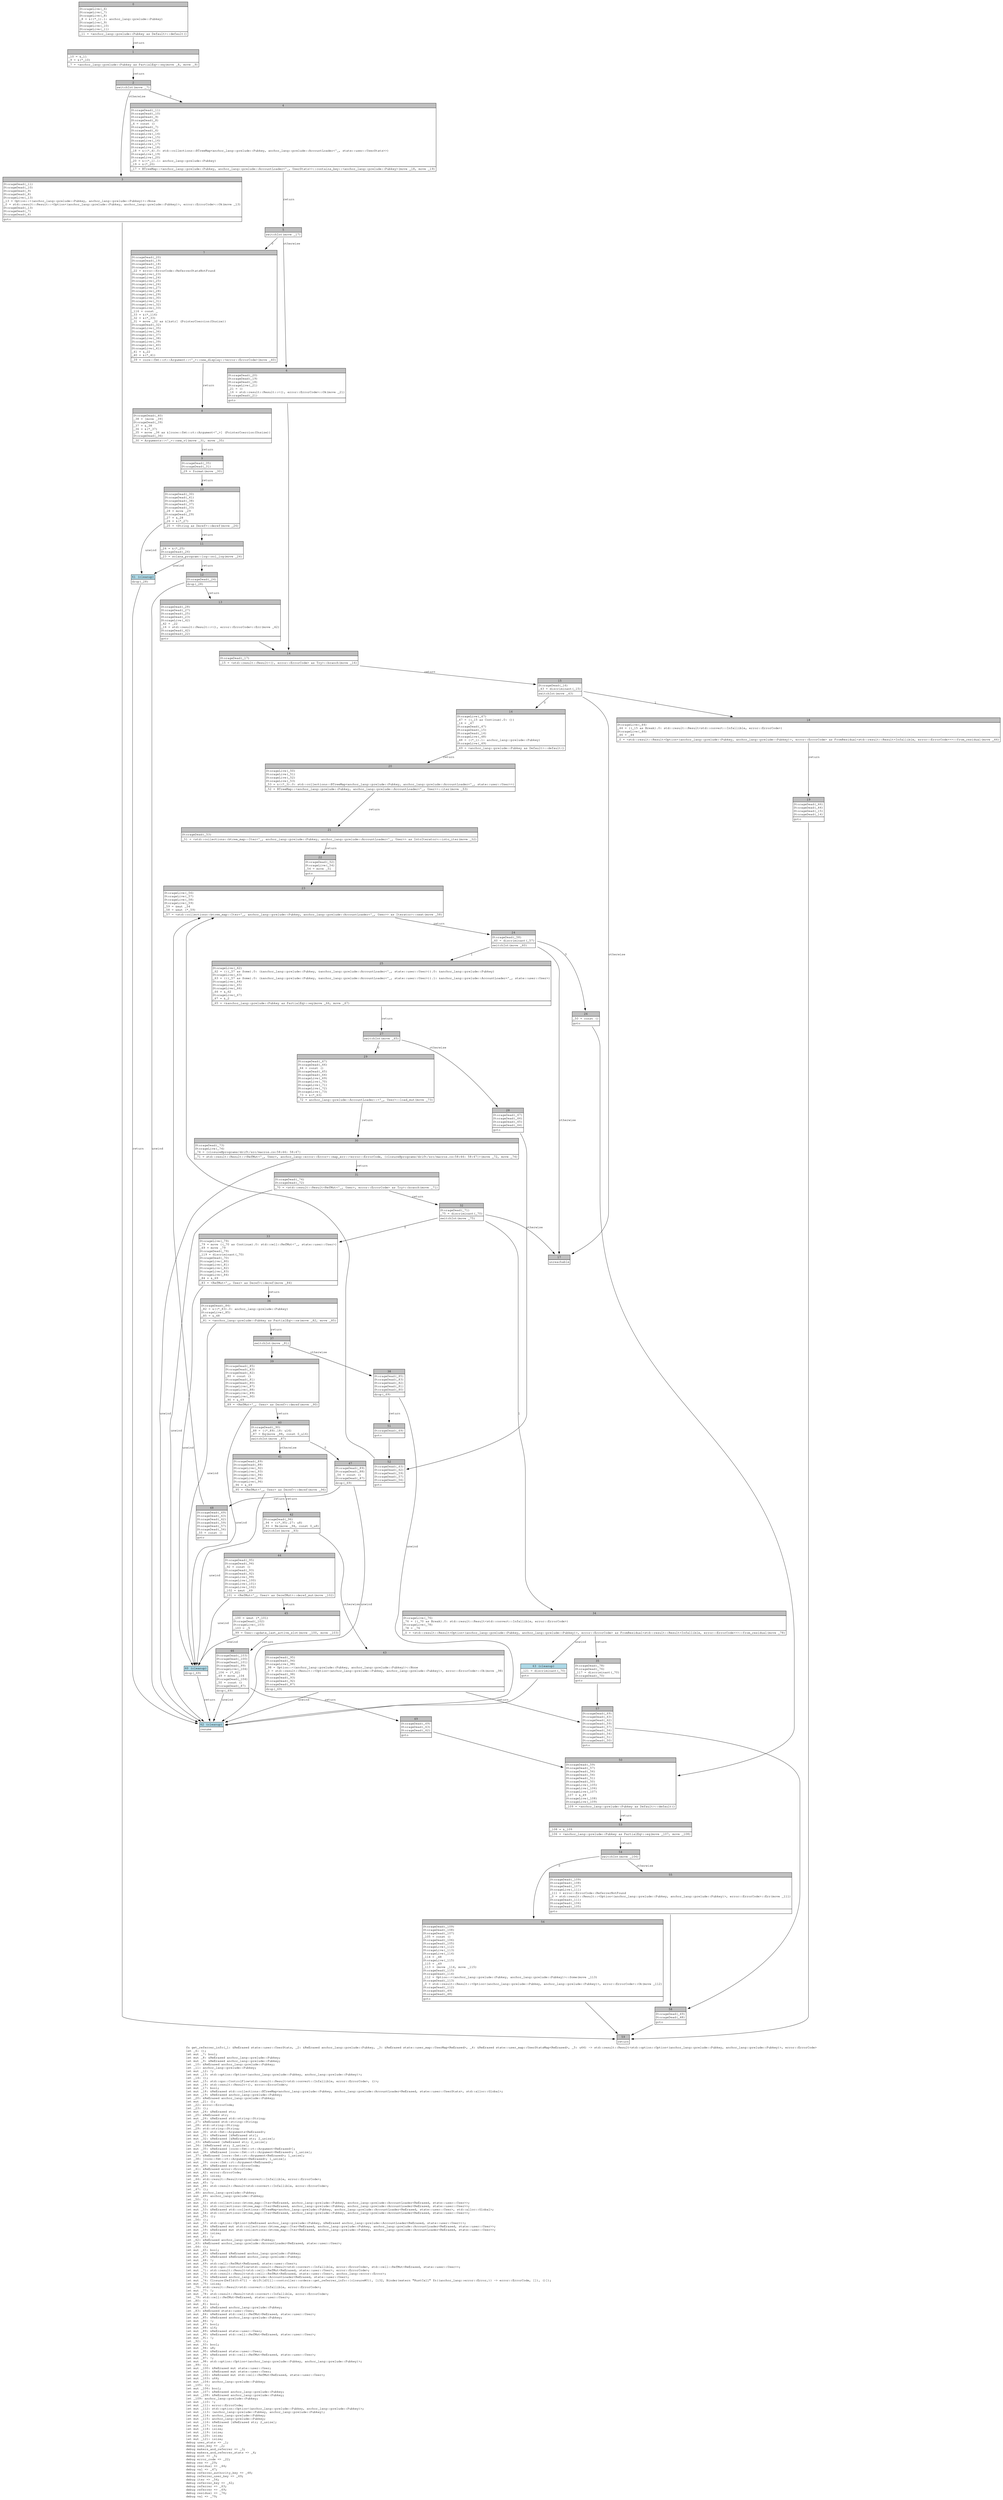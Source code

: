 digraph Mir_0_530 {
    graph [fontname="Courier, monospace"];
    node [fontname="Courier, monospace"];
    edge [fontname="Courier, monospace"];
    label=<fn get_referrer_info(_1: &amp;ReErased state::user::UserStats, _2: &amp;ReErased anchor_lang::prelude::Pubkey, _3: &amp;ReErased state::user_map::UserMap&lt;ReErased&gt;, _4: &amp;ReErased state::user_map::UserStatsMap&lt;ReErased&gt;, _5: u64) -&gt; std::result::Result&lt;std::option::Option&lt;(anchor_lang::prelude::Pubkey, anchor_lang::prelude::Pubkey)&gt;, error::ErrorCode&gt;<br align="left"/>let _6: ();<br align="left"/>let mut _7: bool;<br align="left"/>let mut _8: &amp;ReErased anchor_lang::prelude::Pubkey;<br align="left"/>let mut _9: &amp;ReErased anchor_lang::prelude::Pubkey;<br align="left"/>let _10: &amp;ReErased anchor_lang::prelude::Pubkey;<br align="left"/>let _11: anchor_lang::prelude::Pubkey;<br align="left"/>let mut _12: !;<br align="left"/>let mut _13: std::option::Option&lt;(anchor_lang::prelude::Pubkey, anchor_lang::prelude::Pubkey)&gt;;<br align="left"/>let _14: ();<br align="left"/>let mut _15: std::ops::ControlFlow&lt;std::result::Result&lt;std::convert::Infallible, error::ErrorCode&gt;, ()&gt;;<br align="left"/>let mut _16: std::result::Result&lt;(), error::ErrorCode&gt;;<br align="left"/>let mut _17: bool;<br align="left"/>let mut _18: &amp;ReErased std::collections::BTreeMap&lt;anchor_lang::prelude::Pubkey, anchor_lang::prelude::AccountLoader&lt;ReErased, state::user::UserStats&gt;, std::alloc::Global&gt;;<br align="left"/>let mut _19: &amp;ReErased anchor_lang::prelude::Pubkey;<br align="left"/>let _20: &amp;ReErased anchor_lang::prelude::Pubkey;<br align="left"/>let mut _21: ();<br align="left"/>let _22: error::ErrorCode;<br align="left"/>let _23: ();<br align="left"/>let mut _24: &amp;ReErased str;<br align="left"/>let _25: &amp;ReErased str;<br align="left"/>let mut _26: &amp;ReErased std::string::String;<br align="left"/>let _27: &amp;ReErased std::string::String;<br align="left"/>let _28: std::string::String;<br align="left"/>let _29: std::string::String;<br align="left"/>let mut _30: std::fmt::Arguments&lt;ReErased&gt;;<br align="left"/>let mut _31: &amp;ReErased [&amp;ReErased str];<br align="left"/>let mut _32: &amp;ReErased [&amp;ReErased str; 2_usize];<br align="left"/>let _33: &amp;ReErased [&amp;ReErased str; 2_usize];<br align="left"/>let _34: [&amp;ReErased str; 2_usize];<br align="left"/>let mut _35: &amp;ReErased [core::fmt::rt::Argument&lt;ReErased&gt;];<br align="left"/>let mut _36: &amp;ReErased [core::fmt::rt::Argument&lt;ReErased&gt;; 1_usize];<br align="left"/>let _37: &amp;ReErased [core::fmt::rt::Argument&lt;ReErased&gt;; 1_usize];<br align="left"/>let _38: [core::fmt::rt::Argument&lt;ReErased&gt;; 1_usize];<br align="left"/>let mut _39: core::fmt::rt::Argument&lt;ReErased&gt;;<br align="left"/>let mut _40: &amp;ReErased error::ErrorCode;<br align="left"/>let _41: &amp;ReErased error::ErrorCode;<br align="left"/>let mut _42: error::ErrorCode;<br align="left"/>let mut _43: isize;<br align="left"/>let _44: std::result::Result&lt;std::convert::Infallible, error::ErrorCode&gt;;<br align="left"/>let mut _45: !;<br align="left"/>let mut _46: std::result::Result&lt;std::convert::Infallible, error::ErrorCode&gt;;<br align="left"/>let _47: ();<br align="left"/>let _48: anchor_lang::prelude::Pubkey;<br align="left"/>let mut _49: anchor_lang::prelude::Pubkey;<br align="left"/>let _50: ();<br align="left"/>let mut _51: std::collections::btree_map::Iter&lt;ReErased, anchor_lang::prelude::Pubkey, anchor_lang::prelude::AccountLoader&lt;ReErased, state::user::User&gt;&gt;;<br align="left"/>let mut _52: std::collections::btree_map::Iter&lt;ReErased, anchor_lang::prelude::Pubkey, anchor_lang::prelude::AccountLoader&lt;ReErased, state::user::User&gt;&gt;;<br align="left"/>let mut _53: &amp;ReErased std::collections::BTreeMap&lt;anchor_lang::prelude::Pubkey, anchor_lang::prelude::AccountLoader&lt;ReErased, state::user::User&gt;, std::alloc::Global&gt;;<br align="left"/>let mut _54: std::collections::btree_map::Iter&lt;ReErased, anchor_lang::prelude::Pubkey, anchor_lang::prelude::AccountLoader&lt;ReErased, state::user::User&gt;&gt;;<br align="left"/>let mut _55: ();<br align="left"/>let _56: ();<br align="left"/>let mut _57: std::option::Option&lt;(&amp;ReErased anchor_lang::prelude::Pubkey, &amp;ReErased anchor_lang::prelude::AccountLoader&lt;ReErased, state::user::User&gt;)&gt;;<br align="left"/>let mut _58: &amp;ReErased mut std::collections::btree_map::Iter&lt;ReErased, anchor_lang::prelude::Pubkey, anchor_lang::prelude::AccountLoader&lt;ReErased, state::user::User&gt;&gt;;<br align="left"/>let mut _59: &amp;ReErased mut std::collections::btree_map::Iter&lt;ReErased, anchor_lang::prelude::Pubkey, anchor_lang::prelude::AccountLoader&lt;ReErased, state::user::User&gt;&gt;;<br align="left"/>let mut _60: isize;<br align="left"/>let mut _61: !;<br align="left"/>let _62: &amp;ReErased anchor_lang::prelude::Pubkey;<br align="left"/>let _63: &amp;ReErased anchor_lang::prelude::AccountLoader&lt;ReErased, state::user::User&gt;;<br align="left"/>let _64: ();<br align="left"/>let mut _65: bool;<br align="left"/>let mut _66: &amp;ReErased &amp;ReErased anchor_lang::prelude::Pubkey;<br align="left"/>let mut _67: &amp;ReErased &amp;ReErased anchor_lang::prelude::Pubkey;<br align="left"/>let mut _68: !;<br align="left"/>let mut _69: std::cell::RefMut&lt;ReErased, state::user::User&gt;;<br align="left"/>let mut _70: std::ops::ControlFlow&lt;std::result::Result&lt;std::convert::Infallible, error::ErrorCode&gt;, std::cell::RefMut&lt;ReErased, state::user::User&gt;&gt;;<br align="left"/>let mut _71: std::result::Result&lt;std::cell::RefMut&lt;ReErased, state::user::User&gt;, error::ErrorCode&gt;;<br align="left"/>let mut _72: std::result::Result&lt;std::cell::RefMut&lt;ReErased, state::user::User&gt;, anchor_lang::error::Error&gt;;<br align="left"/>let mut _73: &amp;ReErased anchor_lang::prelude::AccountLoader&lt;ReErased, state::user::User&gt;;<br align="left"/>let mut _74: Closure(DefId(0:4711 ~ drift[d311]::controller::orders::get_referrer_info::{closure#0}), [i32, Binder(extern &quot;RustCall&quot; fn((anchor_lang::error::Error,)) -&gt; error::ErrorCode, []), ()]);<br align="left"/>let mut _75: isize;<br align="left"/>let _76: std::result::Result&lt;std::convert::Infallible, error::ErrorCode&gt;;<br align="left"/>let mut _77: !;<br align="left"/>let mut _78: std::result::Result&lt;std::convert::Infallible, error::ErrorCode&gt;;<br align="left"/>let _79: std::cell::RefMut&lt;ReErased, state::user::User&gt;;<br align="left"/>let _80: ();<br align="left"/>let mut _81: bool;<br align="left"/>let mut _82: &amp;ReErased anchor_lang::prelude::Pubkey;<br align="left"/>let _83: &amp;ReErased state::user::User;<br align="left"/>let mut _84: &amp;ReErased std::cell::RefMut&lt;ReErased, state::user::User&gt;;<br align="left"/>let mut _85: &amp;ReErased anchor_lang::prelude::Pubkey;<br align="left"/>let mut _86: !;<br align="left"/>let mut _87: bool;<br align="left"/>let mut _88: u16;<br align="left"/>let mut _89: &amp;ReErased state::user::User;<br align="left"/>let mut _90: &amp;ReErased std::cell::RefMut&lt;ReErased, state::user::User&gt;;<br align="left"/>let mut _91: !;<br align="left"/>let _92: ();<br align="left"/>let mut _93: bool;<br align="left"/>let mut _94: u8;<br align="left"/>let mut _95: &amp;ReErased state::user::User;<br align="left"/>let mut _96: &amp;ReErased std::cell::RefMut&lt;ReErased, state::user::User&gt;;<br align="left"/>let mut _97: !;<br align="left"/>let mut _98: std::option::Option&lt;(anchor_lang::prelude::Pubkey, anchor_lang::prelude::Pubkey)&gt;;<br align="left"/>let _99: ();<br align="left"/>let mut _100: &amp;ReErased mut state::user::User;<br align="left"/>let mut _101: &amp;ReErased mut state::user::User;<br align="left"/>let mut _102: &amp;ReErased mut std::cell::RefMut&lt;ReErased, state::user::User&gt;;<br align="left"/>let mut _103: u64;<br align="left"/>let mut _104: anchor_lang::prelude::Pubkey;<br align="left"/>let _105: ();<br align="left"/>let mut _106: bool;<br align="left"/>let mut _107: &amp;ReErased anchor_lang::prelude::Pubkey;<br align="left"/>let mut _108: &amp;ReErased anchor_lang::prelude::Pubkey;<br align="left"/>let _109: anchor_lang::prelude::Pubkey;<br align="left"/>let mut _110: !;<br align="left"/>let mut _111: error::ErrorCode;<br align="left"/>let mut _112: std::option::Option&lt;(anchor_lang::prelude::Pubkey, anchor_lang::prelude::Pubkey)&gt;;<br align="left"/>let mut _113: (anchor_lang::prelude::Pubkey, anchor_lang::prelude::Pubkey);<br align="left"/>let mut _114: anchor_lang::prelude::Pubkey;<br align="left"/>let mut _115: anchor_lang::prelude::Pubkey;<br align="left"/>let mut _116: &amp;ReErased [&amp;ReErased str; 2_usize];<br align="left"/>let mut _117: isize;<br align="left"/>let mut _118: isize;<br align="left"/>let mut _119: isize;<br align="left"/>let mut _120: isize;<br align="left"/>let mut _121: isize;<br align="left"/>debug user_stats =&gt; _1;<br align="left"/>debug user_key =&gt; _2;<br align="left"/>debug makers_and_referrer =&gt; _3;<br align="left"/>debug makers_and_referrer_stats =&gt; _4;<br align="left"/>debug slot =&gt; _5;<br align="left"/>debug error_code =&gt; _22;<br align="left"/>debug res =&gt; _29;<br align="left"/>debug residual =&gt; _44;<br align="left"/>debug val =&gt; _47;<br align="left"/>debug referrer_authority_key =&gt; _48;<br align="left"/>debug referrer_user_key =&gt; _49;<br align="left"/>debug iter =&gt; _54;<br align="left"/>debug referrer_key =&gt; _62;<br align="left"/>debug referrer =&gt; _63;<br align="left"/>debug referrer =&gt; _69;<br align="left"/>debug residual =&gt; _76;<br align="left"/>debug val =&gt; _79;<br align="left"/>>;
    bb0__0_530 [shape="none", label=<<table border="0" cellborder="1" cellspacing="0"><tr><td bgcolor="gray" align="center" colspan="1">0</td></tr><tr><td align="left" balign="left">StorageLive(_6)<br/>StorageLive(_7)<br/>StorageLive(_8)<br/>_8 = &amp;((*_1).1: anchor_lang::prelude::Pubkey)<br/>StorageLive(_9)<br/>StorageLive(_10)<br/>StorageLive(_11)<br/></td></tr><tr><td align="left">_11 = &lt;anchor_lang::prelude::Pubkey as Default&gt;::default()</td></tr></table>>];
    bb1__0_530 [shape="none", label=<<table border="0" cellborder="1" cellspacing="0"><tr><td bgcolor="gray" align="center" colspan="1">1</td></tr><tr><td align="left" balign="left">_10 = &amp;_11<br/>_9 = &amp;(*_10)<br/></td></tr><tr><td align="left">_7 = &lt;anchor_lang::prelude::Pubkey as PartialEq&gt;::eq(move _8, move _9)</td></tr></table>>];
    bb2__0_530 [shape="none", label=<<table border="0" cellborder="1" cellspacing="0"><tr><td bgcolor="gray" align="center" colspan="1">2</td></tr><tr><td align="left">switchInt(move _7)</td></tr></table>>];
    bb3__0_530 [shape="none", label=<<table border="0" cellborder="1" cellspacing="0"><tr><td bgcolor="gray" align="center" colspan="1">3</td></tr><tr><td align="left" balign="left">StorageDead(_11)<br/>StorageDead(_10)<br/>StorageDead(_9)<br/>StorageDead(_8)<br/>StorageLive(_13)<br/>_13 = Option::&lt;(anchor_lang::prelude::Pubkey, anchor_lang::prelude::Pubkey)&gt;::None<br/>_0 = std::result::Result::&lt;Option&lt;(anchor_lang::prelude::Pubkey, anchor_lang::prelude::Pubkey)&gt;, error::ErrorCode&gt;::Ok(move _13)<br/>StorageDead(_13)<br/>StorageDead(_7)<br/>StorageDead(_6)<br/></td></tr><tr><td align="left">goto</td></tr></table>>];
    bb4__0_530 [shape="none", label=<<table border="0" cellborder="1" cellspacing="0"><tr><td bgcolor="gray" align="center" colspan="1">4</td></tr><tr><td align="left" balign="left">StorageDead(_11)<br/>StorageDead(_10)<br/>StorageDead(_9)<br/>StorageDead(_8)<br/>_6 = const ()<br/>StorageDead(_7)<br/>StorageDead(_6)<br/>StorageLive(_14)<br/>StorageLive(_15)<br/>StorageLive(_16)<br/>StorageLive(_17)<br/>StorageLive(_18)<br/>_18 = &amp;((*_4).0: std::collections::BTreeMap&lt;anchor_lang::prelude::Pubkey, anchor_lang::prelude::AccountLoader&lt;'_, state::user::UserStats&gt;&gt;)<br/>StorageLive(_19)<br/>StorageLive(_20)<br/>_20 = &amp;((*_1).1: anchor_lang::prelude::Pubkey)<br/>_19 = &amp;(*_20)<br/></td></tr><tr><td align="left">_17 = BTreeMap::&lt;anchor_lang::prelude::Pubkey, anchor_lang::prelude::AccountLoader&lt;'_, UserStats&gt;&gt;::contains_key::&lt;anchor_lang::prelude::Pubkey&gt;(move _18, move _19)</td></tr></table>>];
    bb5__0_530 [shape="none", label=<<table border="0" cellborder="1" cellspacing="0"><tr><td bgcolor="gray" align="center" colspan="1">5</td></tr><tr><td align="left">switchInt(move _17)</td></tr></table>>];
    bb6__0_530 [shape="none", label=<<table border="0" cellborder="1" cellspacing="0"><tr><td bgcolor="gray" align="center" colspan="1">6</td></tr><tr><td align="left" balign="left">StorageDead(_20)<br/>StorageDead(_19)<br/>StorageDead(_18)<br/>StorageLive(_21)<br/>_21 = ()<br/>_16 = std::result::Result::&lt;(), error::ErrorCode&gt;::Ok(move _21)<br/>StorageDead(_21)<br/></td></tr><tr><td align="left">goto</td></tr></table>>];
    bb7__0_530 [shape="none", label=<<table border="0" cellborder="1" cellspacing="0"><tr><td bgcolor="gray" align="center" colspan="1">7</td></tr><tr><td align="left" balign="left">StorageDead(_20)<br/>StorageDead(_19)<br/>StorageDead(_18)<br/>StorageLive(_22)<br/>_22 = error::ErrorCode::ReferrerStatsNotFound<br/>StorageLive(_23)<br/>StorageLive(_24)<br/>StorageLive(_25)<br/>StorageLive(_26)<br/>StorageLive(_27)<br/>StorageLive(_28)<br/>StorageLive(_29)<br/>StorageLive(_30)<br/>StorageLive(_31)<br/>StorageLive(_32)<br/>StorageLive(_33)<br/>_116 = const _<br/>_33 = &amp;(*_116)<br/>_32 = &amp;(*_33)<br/>_31 = move _32 as &amp;[&amp;str] (PointerCoercion(Unsize))<br/>StorageDead(_32)<br/>StorageLive(_35)<br/>StorageLive(_36)<br/>StorageLive(_37)<br/>StorageLive(_38)<br/>StorageLive(_39)<br/>StorageLive(_40)<br/>StorageLive(_41)<br/>_41 = &amp;_22<br/>_40 = &amp;(*_41)<br/></td></tr><tr><td align="left">_39 = core::fmt::rt::Argument::&lt;'_&gt;::new_display::&lt;error::ErrorCode&gt;(move _40)</td></tr></table>>];
    bb8__0_530 [shape="none", label=<<table border="0" cellborder="1" cellspacing="0"><tr><td bgcolor="gray" align="center" colspan="1">8</td></tr><tr><td align="left" balign="left">StorageDead(_40)<br/>_38 = [move _39]<br/>StorageDead(_39)<br/>_37 = &amp;_38<br/>_36 = &amp;(*_37)<br/>_35 = move _36 as &amp;[core::fmt::rt::Argument&lt;'_&gt;] (PointerCoercion(Unsize))<br/>StorageDead(_36)<br/></td></tr><tr><td align="left">_30 = Arguments::&lt;'_&gt;::new_v1(move _31, move _35)</td></tr></table>>];
    bb9__0_530 [shape="none", label=<<table border="0" cellborder="1" cellspacing="0"><tr><td bgcolor="gray" align="center" colspan="1">9</td></tr><tr><td align="left" balign="left">StorageDead(_35)<br/>StorageDead(_31)<br/></td></tr><tr><td align="left">_29 = format(move _30)</td></tr></table>>];
    bb10__0_530 [shape="none", label=<<table border="0" cellborder="1" cellspacing="0"><tr><td bgcolor="gray" align="center" colspan="1">10</td></tr><tr><td align="left" balign="left">StorageDead(_30)<br/>StorageDead(_41)<br/>StorageDead(_38)<br/>StorageDead(_37)<br/>StorageDead(_33)<br/>_28 = move _29<br/>StorageDead(_29)<br/>_27 = &amp;_28<br/>_26 = &amp;(*_27)<br/></td></tr><tr><td align="left">_25 = &lt;String as Deref&gt;::deref(move _26)</td></tr></table>>];
    bb11__0_530 [shape="none", label=<<table border="0" cellborder="1" cellspacing="0"><tr><td bgcolor="gray" align="center" colspan="1">11</td></tr><tr><td align="left" balign="left">_24 = &amp;(*_25)<br/>StorageDead(_26)<br/></td></tr><tr><td align="left">_23 = solana_program::log::sol_log(move _24)</td></tr></table>>];
    bb12__0_530 [shape="none", label=<<table border="0" cellborder="1" cellspacing="0"><tr><td bgcolor="gray" align="center" colspan="1">12</td></tr><tr><td align="left" balign="left">StorageDead(_24)<br/></td></tr><tr><td align="left">drop(_28)</td></tr></table>>];
    bb13__0_530 [shape="none", label=<<table border="0" cellborder="1" cellspacing="0"><tr><td bgcolor="gray" align="center" colspan="1">13</td></tr><tr><td align="left" balign="left">StorageDead(_28)<br/>StorageDead(_27)<br/>StorageDead(_25)<br/>StorageDead(_23)<br/>StorageLive(_42)<br/>_42 = _22<br/>_16 = std::result::Result::&lt;(), error::ErrorCode&gt;::Err(move _42)<br/>StorageDead(_42)<br/>StorageDead(_22)<br/></td></tr><tr><td align="left">goto</td></tr></table>>];
    bb14__0_530 [shape="none", label=<<table border="0" cellborder="1" cellspacing="0"><tr><td bgcolor="gray" align="center" colspan="1">14</td></tr><tr><td align="left" balign="left">StorageDead(_17)<br/></td></tr><tr><td align="left">_15 = &lt;std::result::Result&lt;(), error::ErrorCode&gt; as Try&gt;::branch(move _16)</td></tr></table>>];
    bb15__0_530 [shape="none", label=<<table border="0" cellborder="1" cellspacing="0"><tr><td bgcolor="gray" align="center" colspan="1">15</td></tr><tr><td align="left" balign="left">StorageDead(_16)<br/>_43 = discriminant(_15)<br/></td></tr><tr><td align="left">switchInt(move _43)</td></tr></table>>];
    bb16__0_530 [shape="none", label=<<table border="0" cellborder="1" cellspacing="0"><tr><td bgcolor="gray" align="center" colspan="1">16</td></tr><tr><td align="left" balign="left">StorageLive(_47)<br/>_47 = ((_15 as Continue).0: ())<br/>_14 = _47<br/>StorageDead(_47)<br/>StorageDead(_15)<br/>StorageDead(_14)<br/>StorageLive(_48)<br/>_48 = ((*_1).1: anchor_lang::prelude::Pubkey)<br/>StorageLive(_49)<br/></td></tr><tr><td align="left">_49 = &lt;anchor_lang::prelude::Pubkey as Default&gt;::default()</td></tr></table>>];
    bb17__0_530 [shape="none", label=<<table border="0" cellborder="1" cellspacing="0"><tr><td bgcolor="gray" align="center" colspan="1">17</td></tr><tr><td align="left">unreachable</td></tr></table>>];
    bb18__0_530 [shape="none", label=<<table border="0" cellborder="1" cellspacing="0"><tr><td bgcolor="gray" align="center" colspan="1">18</td></tr><tr><td align="left" balign="left">StorageLive(_44)<br/>_44 = ((_15 as Break).0: std::result::Result&lt;std::convert::Infallible, error::ErrorCode&gt;)<br/>StorageLive(_46)<br/>_46 = _44<br/></td></tr><tr><td align="left">_0 = &lt;std::result::Result&lt;Option&lt;(anchor_lang::prelude::Pubkey, anchor_lang::prelude::Pubkey)&gt;, error::ErrorCode&gt; as FromResidual&lt;std::result::Result&lt;Infallible, error::ErrorCode&gt;&gt;&gt;::from_residual(move _46)</td></tr></table>>];
    bb19__0_530 [shape="none", label=<<table border="0" cellborder="1" cellspacing="0"><tr><td bgcolor="gray" align="center" colspan="1">19</td></tr><tr><td align="left" balign="left">StorageDead(_46)<br/>StorageDead(_44)<br/>StorageDead(_15)<br/>StorageDead(_14)<br/></td></tr><tr><td align="left">goto</td></tr></table>>];
    bb20__0_530 [shape="none", label=<<table border="0" cellborder="1" cellspacing="0"><tr><td bgcolor="gray" align="center" colspan="1">20</td></tr><tr><td align="left" balign="left">StorageLive(_50)<br/>StorageLive(_51)<br/>StorageLive(_52)<br/>StorageLive(_53)<br/>_53 = &amp;((*_3).0: std::collections::BTreeMap&lt;anchor_lang::prelude::Pubkey, anchor_lang::prelude::AccountLoader&lt;'_, state::user::User&gt;&gt;)<br/></td></tr><tr><td align="left">_52 = BTreeMap::&lt;anchor_lang::prelude::Pubkey, anchor_lang::prelude::AccountLoader&lt;'_, User&gt;&gt;::iter(move _53)</td></tr></table>>];
    bb21__0_530 [shape="none", label=<<table border="0" cellborder="1" cellspacing="0"><tr><td bgcolor="gray" align="center" colspan="1">21</td></tr><tr><td align="left" balign="left">StorageDead(_53)<br/></td></tr><tr><td align="left">_51 = &lt;std::collections::btree_map::Iter&lt;'_, anchor_lang::prelude::Pubkey, anchor_lang::prelude::AccountLoader&lt;'_, User&gt;&gt; as IntoIterator&gt;::into_iter(move _52)</td></tr></table>>];
    bb22__0_530 [shape="none", label=<<table border="0" cellborder="1" cellspacing="0"><tr><td bgcolor="gray" align="center" colspan="1">22</td></tr><tr><td align="left" balign="left">StorageDead(_52)<br/>StorageLive(_54)<br/>_54 = move _51<br/></td></tr><tr><td align="left">goto</td></tr></table>>];
    bb23__0_530 [shape="none", label=<<table border="0" cellborder="1" cellspacing="0"><tr><td bgcolor="gray" align="center" colspan="1">23</td></tr><tr><td align="left" balign="left">StorageLive(_56)<br/>StorageLive(_57)<br/>StorageLive(_58)<br/>StorageLive(_59)<br/>_59 = &amp;mut _54<br/>_58 = &amp;mut (*_59)<br/></td></tr><tr><td align="left">_57 = &lt;std::collections::btree_map::Iter&lt;'_, anchor_lang::prelude::Pubkey, anchor_lang::prelude::AccountLoader&lt;'_, User&gt;&gt; as Iterator&gt;::next(move _58)</td></tr></table>>];
    bb24__0_530 [shape="none", label=<<table border="0" cellborder="1" cellspacing="0"><tr><td bgcolor="gray" align="center" colspan="1">24</td></tr><tr><td align="left" balign="left">StorageDead(_58)<br/>_60 = discriminant(_57)<br/></td></tr><tr><td align="left">switchInt(move _60)</td></tr></table>>];
    bb25__0_530 [shape="none", label=<<table border="0" cellborder="1" cellspacing="0"><tr><td bgcolor="gray" align="center" colspan="1">25</td></tr><tr><td align="left" balign="left">StorageLive(_62)<br/>_62 = (((_57 as Some).0: (&amp;anchor_lang::prelude::Pubkey, &amp;anchor_lang::prelude::AccountLoader&lt;'_, state::user::User&gt;)).0: &amp;anchor_lang::prelude::Pubkey)<br/>StorageLive(_63)<br/>_63 = (((_57 as Some).0: (&amp;anchor_lang::prelude::Pubkey, &amp;anchor_lang::prelude::AccountLoader&lt;'_, state::user::User&gt;)).1: &amp;anchor_lang::prelude::AccountLoader&lt;'_, state::user::User&gt;)<br/>StorageLive(_64)<br/>StorageLive(_65)<br/>StorageLive(_66)<br/>_66 = &amp;_62<br/>StorageLive(_67)<br/>_67 = &amp;_2<br/></td></tr><tr><td align="left">_65 = &lt;&amp;anchor_lang::prelude::Pubkey as PartialEq&gt;::eq(move _66, move _67)</td></tr></table>>];
    bb26__0_530 [shape="none", label=<<table border="0" cellborder="1" cellspacing="0"><tr><td bgcolor="gray" align="center" colspan="1">26</td></tr><tr><td align="left" balign="left">_50 = const ()<br/></td></tr><tr><td align="left">goto</td></tr></table>>];
    bb27__0_530 [shape="none", label=<<table border="0" cellborder="1" cellspacing="0"><tr><td bgcolor="gray" align="center" colspan="1">27</td></tr><tr><td align="left">switchInt(move _65)</td></tr></table>>];
    bb28__0_530 [shape="none", label=<<table border="0" cellborder="1" cellspacing="0"><tr><td bgcolor="gray" align="center" colspan="1">28</td></tr><tr><td align="left" balign="left">StorageDead(_67)<br/>StorageDead(_66)<br/>StorageDead(_65)<br/>StorageDead(_64)<br/></td></tr><tr><td align="left">goto</td></tr></table>>];
    bb29__0_530 [shape="none", label=<<table border="0" cellborder="1" cellspacing="0"><tr><td bgcolor="gray" align="center" colspan="1">29</td></tr><tr><td align="left" balign="left">StorageDead(_67)<br/>StorageDead(_66)<br/>_64 = const ()<br/>StorageDead(_65)<br/>StorageDead(_64)<br/>StorageLive(_69)<br/>StorageLive(_70)<br/>StorageLive(_71)<br/>StorageLive(_72)<br/>StorageLive(_73)<br/>_73 = &amp;(*_63)<br/></td></tr><tr><td align="left">_72 = anchor_lang::prelude::AccountLoader::&lt;'_, User&gt;::load_mut(move _73)</td></tr></table>>];
    bb30__0_530 [shape="none", label=<<table border="0" cellborder="1" cellspacing="0"><tr><td bgcolor="gray" align="center" colspan="1">30</td></tr><tr><td align="left" balign="left">StorageDead(_73)<br/>StorageLive(_74)<br/>_74 = {closure@programs/drift/src/macros.rs:58:44: 58:47}<br/></td></tr><tr><td align="left">_71 = std::result::Result::&lt;RefMut&lt;'_, User&gt;, anchor_lang::error::Error&gt;::map_err::&lt;error::ErrorCode, {closure@programs/drift/src/macros.rs:58:44: 58:47}&gt;(move _72, move _74)</td></tr></table>>];
    bb31__0_530 [shape="none", label=<<table border="0" cellborder="1" cellspacing="0"><tr><td bgcolor="gray" align="center" colspan="1">31</td></tr><tr><td align="left" balign="left">StorageDead(_74)<br/>StorageDead(_72)<br/></td></tr><tr><td align="left">_70 = &lt;std::result::Result&lt;RefMut&lt;'_, User&gt;, error::ErrorCode&gt; as Try&gt;::branch(move _71)</td></tr></table>>];
    bb32__0_530 [shape="none", label=<<table border="0" cellborder="1" cellspacing="0"><tr><td bgcolor="gray" align="center" colspan="1">32</td></tr><tr><td align="left" balign="left">StorageDead(_71)<br/>_75 = discriminant(_70)<br/></td></tr><tr><td align="left">switchInt(move _75)</td></tr></table>>];
    bb33__0_530 [shape="none", label=<<table border="0" cellborder="1" cellspacing="0"><tr><td bgcolor="gray" align="center" colspan="1">33</td></tr><tr><td align="left" balign="left">StorageLive(_79)<br/>_79 = move ((_70 as Continue).0: std::cell::RefMut&lt;'_, state::user::User&gt;)<br/>_69 = move _79<br/>StorageDead(_79)<br/>_119 = discriminant(_70)<br/>StorageDead(_70)<br/>StorageLive(_80)<br/>StorageLive(_81)<br/>StorageLive(_82)<br/>StorageLive(_83)<br/>StorageLive(_84)<br/>_84 = &amp;_69<br/></td></tr><tr><td align="left">_83 = &lt;RefMut&lt;'_, User&gt; as Deref&gt;::deref(move _84)</td></tr></table>>];
    bb34__0_530 [shape="none", label=<<table border="0" cellborder="1" cellspacing="0"><tr><td bgcolor="gray" align="center" colspan="1">34</td></tr><tr><td align="left" balign="left">StorageLive(_76)<br/>_76 = ((_70 as Break).0: std::result::Result&lt;std::convert::Infallible, error::ErrorCode&gt;)<br/>StorageLive(_78)<br/>_78 = _76<br/></td></tr><tr><td align="left">_0 = &lt;std::result::Result&lt;Option&lt;(anchor_lang::prelude::Pubkey, anchor_lang::prelude::Pubkey)&gt;, error::ErrorCode&gt; as FromResidual&lt;std::result::Result&lt;Infallible, error::ErrorCode&gt;&gt;&gt;::from_residual(move _78)</td></tr></table>>];
    bb35__0_530 [shape="none", label=<<table border="0" cellborder="1" cellspacing="0"><tr><td bgcolor="gray" align="center" colspan="1">35</td></tr><tr><td align="left" balign="left">StorageDead(_78)<br/>StorageDead(_76)<br/>_117 = discriminant(_70)<br/>StorageDead(_70)<br/></td></tr><tr><td align="left">goto</td></tr></table>>];
    bb36__0_530 [shape="none", label=<<table border="0" cellborder="1" cellspacing="0"><tr><td bgcolor="gray" align="center" colspan="1">36</td></tr><tr><td align="left" balign="left">StorageDead(_84)<br/>_82 = &amp;((*_83).0: anchor_lang::prelude::Pubkey)<br/>StorageLive(_85)<br/>_85 = &amp;_48<br/></td></tr><tr><td align="left">_81 = &lt;anchor_lang::prelude::Pubkey as PartialEq&gt;::ne(move _82, move _85)</td></tr></table>>];
    bb37__0_530 [shape="none", label=<<table border="0" cellborder="1" cellspacing="0"><tr><td bgcolor="gray" align="center" colspan="1">37</td></tr><tr><td align="left">switchInt(move _81)</td></tr></table>>];
    bb38__0_530 [shape="none", label=<<table border="0" cellborder="1" cellspacing="0"><tr><td bgcolor="gray" align="center" colspan="1">38</td></tr><tr><td align="left" balign="left">StorageDead(_85)<br/>StorageDead(_83)<br/>StorageDead(_82)<br/>StorageDead(_81)<br/>StorageDead(_80)<br/></td></tr><tr><td align="left">drop(_69)</td></tr></table>>];
    bb39__0_530 [shape="none", label=<<table border="0" cellborder="1" cellspacing="0"><tr><td bgcolor="gray" align="center" colspan="1">39</td></tr><tr><td align="left" balign="left">StorageDead(_85)<br/>StorageDead(_83)<br/>StorageDead(_82)<br/>_80 = const ()<br/>StorageDead(_81)<br/>StorageDead(_80)<br/>StorageLive(_87)<br/>StorageLive(_88)<br/>StorageLive(_89)<br/>StorageLive(_90)<br/>_90 = &amp;_69<br/></td></tr><tr><td align="left">_89 = &lt;RefMut&lt;'_, User&gt; as Deref&gt;::deref(move _90)</td></tr></table>>];
    bb40__0_530 [shape="none", label=<<table border="0" cellborder="1" cellspacing="0"><tr><td bgcolor="gray" align="center" colspan="1">40</td></tr><tr><td align="left" balign="left">StorageDead(_90)<br/>_88 = ((*_89).18: u16)<br/>_87 = Eq(move _88, const 0_u16)<br/></td></tr><tr><td align="left">switchInt(move _87)</td></tr></table>>];
    bb41__0_530 [shape="none", label=<<table border="0" cellborder="1" cellspacing="0"><tr><td bgcolor="gray" align="center" colspan="1">41</td></tr><tr><td align="left" balign="left">StorageDead(_89)<br/>StorageDead(_88)<br/>StorageLive(_92)<br/>StorageLive(_93)<br/>StorageLive(_94)<br/>StorageLive(_95)<br/>StorageLive(_96)<br/>_96 = &amp;_69<br/></td></tr><tr><td align="left">_95 = &lt;RefMut&lt;'_, User&gt; as Deref&gt;::deref(move _96)</td></tr></table>>];
    bb42__0_530 [shape="none", label=<<table border="0" cellborder="1" cellspacing="0"><tr><td bgcolor="gray" align="center" colspan="1">42</td></tr><tr><td align="left" balign="left">StorageDead(_96)<br/>_94 = ((*_95).27: u8)<br/>_93 = Ne(move _94, const 0_u8)<br/></td></tr><tr><td align="left">switchInt(move _93)</td></tr></table>>];
    bb43__0_530 [shape="none", label=<<table border="0" cellborder="1" cellspacing="0"><tr><td bgcolor="gray" align="center" colspan="1">43</td></tr><tr><td align="left" balign="left">StorageDead(_95)<br/>StorageDead(_94)<br/>StorageLive(_98)<br/>_98 = Option::&lt;(anchor_lang::prelude::Pubkey, anchor_lang::prelude::Pubkey)&gt;::None<br/>_0 = std::result::Result::&lt;Option&lt;(anchor_lang::prelude::Pubkey, anchor_lang::prelude::Pubkey)&gt;, error::ErrorCode&gt;::Ok(move _98)<br/>StorageDead(_98)<br/>StorageDead(_93)<br/>StorageDead(_92)<br/>StorageDead(_87)<br/></td></tr><tr><td align="left">drop(_69)</td></tr></table>>];
    bb44__0_530 [shape="none", label=<<table border="0" cellborder="1" cellspacing="0"><tr><td bgcolor="gray" align="center" colspan="1">44</td></tr><tr><td align="left" balign="left">StorageDead(_95)<br/>StorageDead(_94)<br/>_92 = const ()<br/>StorageDead(_93)<br/>StorageDead(_92)<br/>StorageLive(_99)<br/>StorageLive(_100)<br/>StorageLive(_101)<br/>StorageLive(_102)<br/>_102 = &amp;mut _69<br/></td></tr><tr><td align="left">_101 = &lt;RefMut&lt;'_, User&gt; as DerefMut&gt;::deref_mut(move _102)</td></tr></table>>];
    bb45__0_530 [shape="none", label=<<table border="0" cellborder="1" cellspacing="0"><tr><td bgcolor="gray" align="center" colspan="1">45</td></tr><tr><td align="left" balign="left">_100 = &amp;mut (*_101)<br/>StorageDead(_102)<br/>StorageLive(_103)<br/>_103 = _5<br/></td></tr><tr><td align="left">_99 = User::update_last_active_slot(move _100, move _103)</td></tr></table>>];
    bb46__0_530 [shape="none", label=<<table border="0" cellborder="1" cellspacing="0"><tr><td bgcolor="gray" align="center" colspan="1">46</td></tr><tr><td align="left" balign="left">StorageDead(_103)<br/>StorageDead(_100)<br/>StorageDead(_101)<br/>StorageDead(_99)<br/>StorageLive(_104)<br/>_104 = (*_62)<br/>_49 = move _104<br/>StorageDead(_104)<br/>_50 = const ()<br/>StorageDead(_87)<br/></td></tr><tr><td align="left">drop(_69)</td></tr></table>>];
    bb47__0_530 [shape="none", label=<<table border="0" cellborder="1" cellspacing="0"><tr><td bgcolor="gray" align="center" colspan="1">47</td></tr><tr><td align="left" balign="left">StorageDead(_89)<br/>StorageDead(_88)<br/>_56 = const ()<br/>StorageDead(_87)<br/></td></tr><tr><td align="left">drop(_69)</td></tr></table>>];
    bb48__0_530 [shape="none", label=<<table border="0" cellborder="1" cellspacing="0"><tr><td bgcolor="gray" align="center" colspan="1">48</td></tr><tr><td align="left" balign="left">StorageDead(_69)<br/>StorageDead(_63)<br/>StorageDead(_62)<br/>StorageDead(_59)<br/>StorageDead(_57)<br/>StorageDead(_56)<br/>_55 = const ()<br/></td></tr><tr><td align="left">goto</td></tr></table>>];
    bb49__0_530 [shape="none", label=<<table border="0" cellborder="1" cellspacing="0"><tr><td bgcolor="gray" align="center" colspan="1">49</td></tr><tr><td align="left" balign="left">StorageDead(_69)<br/>StorageDead(_63)<br/>StorageDead(_62)<br/></td></tr><tr><td align="left">goto</td></tr></table>>];
    bb50__0_530 [shape="none", label=<<table border="0" cellborder="1" cellspacing="0"><tr><td bgcolor="gray" align="center" colspan="1">50</td></tr><tr><td align="left" balign="left">StorageDead(_59)<br/>StorageDead(_57)<br/>StorageDead(_56)<br/>StorageDead(_54)<br/>StorageDead(_51)<br/>StorageDead(_50)<br/>StorageLive(_105)<br/>StorageLive(_106)<br/>StorageLive(_107)<br/>_107 = &amp;_49<br/>StorageLive(_108)<br/>StorageLive(_109)<br/></td></tr><tr><td align="left">_109 = &lt;anchor_lang::prelude::Pubkey as Default&gt;::default()</td></tr></table>>];
    bb51__0_530 [shape="none", label=<<table border="0" cellborder="1" cellspacing="0"><tr><td bgcolor="gray" align="center" colspan="1">51</td></tr><tr><td align="left" balign="left">StorageDead(_69)<br/></td></tr><tr><td align="left">goto</td></tr></table>>];
    bb52__0_530 [shape="none", label=<<table border="0" cellborder="1" cellspacing="0"><tr><td bgcolor="gray" align="center" colspan="1">52</td></tr><tr><td align="left" balign="left">StorageDead(_63)<br/>StorageDead(_62)<br/>StorageDead(_59)<br/>StorageDead(_57)<br/>StorageDead(_56)<br/></td></tr><tr><td align="left">goto</td></tr></table>>];
    bb53__0_530 [shape="none", label=<<table border="0" cellborder="1" cellspacing="0"><tr><td bgcolor="gray" align="center" colspan="1">53</td></tr><tr><td align="left" balign="left">_108 = &amp;_109<br/></td></tr><tr><td align="left">_106 = &lt;anchor_lang::prelude::Pubkey as PartialEq&gt;::eq(move _107, move _108)</td></tr></table>>];
    bb54__0_530 [shape="none", label=<<table border="0" cellborder="1" cellspacing="0"><tr><td bgcolor="gray" align="center" colspan="1">54</td></tr><tr><td align="left">switchInt(move _106)</td></tr></table>>];
    bb55__0_530 [shape="none", label=<<table border="0" cellborder="1" cellspacing="0"><tr><td bgcolor="gray" align="center" colspan="1">55</td></tr><tr><td align="left" balign="left">StorageDead(_109)<br/>StorageDead(_108)<br/>StorageDead(_107)<br/>StorageLive(_111)<br/>_111 = error::ErrorCode::ReferrerNotFound<br/>_0 = std::result::Result::&lt;Option&lt;(anchor_lang::prelude::Pubkey, anchor_lang::prelude::Pubkey)&gt;, error::ErrorCode&gt;::Err(move _111)<br/>StorageDead(_111)<br/>StorageDead(_106)<br/>StorageDead(_105)<br/></td></tr><tr><td align="left">goto</td></tr></table>>];
    bb56__0_530 [shape="none", label=<<table border="0" cellborder="1" cellspacing="0"><tr><td bgcolor="gray" align="center" colspan="1">56</td></tr><tr><td align="left" balign="left">StorageDead(_109)<br/>StorageDead(_108)<br/>StorageDead(_107)<br/>_105 = const ()<br/>StorageDead(_106)<br/>StorageDead(_105)<br/>StorageLive(_112)<br/>StorageLive(_113)<br/>StorageLive(_114)<br/>_114 = _48<br/>StorageLive(_115)<br/>_115 = _49<br/>_113 = (move _114, move _115)<br/>StorageDead(_115)<br/>StorageDead(_114)<br/>_112 = Option::&lt;(anchor_lang::prelude::Pubkey, anchor_lang::prelude::Pubkey)&gt;::Some(move _113)<br/>StorageDead(_113)<br/>_0 = std::result::Result::&lt;Option&lt;(anchor_lang::prelude::Pubkey, anchor_lang::prelude::Pubkey)&gt;, error::ErrorCode&gt;::Ok(move _112)<br/>StorageDead(_112)<br/>StorageDead(_49)<br/>StorageDead(_48)<br/></td></tr><tr><td align="left">goto</td></tr></table>>];
    bb57__0_530 [shape="none", label=<<table border="0" cellborder="1" cellspacing="0"><tr><td bgcolor="gray" align="center" colspan="1">57</td></tr><tr><td align="left" balign="left">StorageDead(_69)<br/>StorageDead(_63)<br/>StorageDead(_62)<br/>StorageDead(_59)<br/>StorageDead(_57)<br/>StorageDead(_56)<br/>StorageDead(_54)<br/>StorageDead(_51)<br/>StorageDead(_50)<br/></td></tr><tr><td align="left">goto</td></tr></table>>];
    bb58__0_530 [shape="none", label=<<table border="0" cellborder="1" cellspacing="0"><tr><td bgcolor="gray" align="center" colspan="1">58</td></tr><tr><td align="left" balign="left">StorageDead(_49)<br/>StorageDead(_48)<br/></td></tr><tr><td align="left">goto</td></tr></table>>];
    bb59__0_530 [shape="none", label=<<table border="0" cellborder="1" cellspacing="0"><tr><td bgcolor="gray" align="center" colspan="1">59</td></tr><tr><td align="left">return</td></tr></table>>];
    bb60__0_530 [shape="none", label=<<table border="0" cellborder="1" cellspacing="0"><tr><td bgcolor="lightblue" align="center" colspan="1">60 (cleanup)</td></tr><tr><td align="left">drop(_69)</td></tr></table>>];
    bb61__0_530 [shape="none", label=<<table border="0" cellborder="1" cellspacing="0"><tr><td bgcolor="lightblue" align="center" colspan="1">61 (cleanup)</td></tr><tr><td align="left">drop(_28)</td></tr></table>>];
    bb62__0_530 [shape="none", label=<<table border="0" cellborder="1" cellspacing="0"><tr><td bgcolor="lightblue" align="center" colspan="1">62 (cleanup)</td></tr><tr><td align="left">resume</td></tr></table>>];
    bb63__0_530 [shape="none", label=<<table border="0" cellborder="1" cellspacing="0"><tr><td bgcolor="lightblue" align="center" colspan="1">63 (cleanup)</td></tr><tr><td align="left" balign="left">_121 = discriminant(_70)<br/></td></tr><tr><td align="left">goto</td></tr></table>>];
    bb0__0_530 -> bb1__0_530 [label="return"];
    bb1__0_530 -> bb2__0_530 [label="return"];
    bb2__0_530 -> bb4__0_530 [label="0"];
    bb2__0_530 -> bb3__0_530 [label="otherwise"];
    bb3__0_530 -> bb59__0_530 [label=""];
    bb4__0_530 -> bb5__0_530 [label="return"];
    bb5__0_530 -> bb7__0_530 [label="0"];
    bb5__0_530 -> bb6__0_530 [label="otherwise"];
    bb6__0_530 -> bb14__0_530 [label=""];
    bb7__0_530 -> bb8__0_530 [label="return"];
    bb8__0_530 -> bb9__0_530 [label="return"];
    bb9__0_530 -> bb10__0_530 [label="return"];
    bb10__0_530 -> bb11__0_530 [label="return"];
    bb10__0_530 -> bb61__0_530 [label="unwind"];
    bb11__0_530 -> bb12__0_530 [label="return"];
    bb11__0_530 -> bb61__0_530 [label="unwind"];
    bb12__0_530 -> bb13__0_530 [label="return"];
    bb12__0_530 -> bb62__0_530 [label="unwind"];
    bb13__0_530 -> bb14__0_530 [label=""];
    bb14__0_530 -> bb15__0_530 [label="return"];
    bb15__0_530 -> bb16__0_530 [label="0"];
    bb15__0_530 -> bb18__0_530 [label="1"];
    bb15__0_530 -> bb17__0_530 [label="otherwise"];
    bb16__0_530 -> bb20__0_530 [label="return"];
    bb18__0_530 -> bb19__0_530 [label="return"];
    bb19__0_530 -> bb59__0_530 [label=""];
    bb20__0_530 -> bb21__0_530 [label="return"];
    bb21__0_530 -> bb22__0_530 [label="return"];
    bb22__0_530 -> bb23__0_530 [label=""];
    bb23__0_530 -> bb24__0_530 [label="return"];
    bb24__0_530 -> bb26__0_530 [label="0"];
    bb24__0_530 -> bb25__0_530 [label="1"];
    bb24__0_530 -> bb17__0_530 [label="otherwise"];
    bb25__0_530 -> bb27__0_530 [label="return"];
    bb26__0_530 -> bb50__0_530 [label=""];
    bb27__0_530 -> bb29__0_530 [label="0"];
    bb27__0_530 -> bb28__0_530 [label="otherwise"];
    bb28__0_530 -> bb52__0_530 [label=""];
    bb29__0_530 -> bb30__0_530 [label="return"];
    bb30__0_530 -> bb31__0_530 [label="return"];
    bb30__0_530 -> bb62__0_530 [label="unwind"];
    bb31__0_530 -> bb32__0_530 [label="return"];
    bb31__0_530 -> bb62__0_530 [label="unwind"];
    bb32__0_530 -> bb33__0_530 [label="0"];
    bb32__0_530 -> bb34__0_530 [label="1"];
    bb32__0_530 -> bb17__0_530 [label="otherwise"];
    bb33__0_530 -> bb36__0_530 [label="return"];
    bb33__0_530 -> bb60__0_530 [label="unwind"];
    bb34__0_530 -> bb35__0_530 [label="return"];
    bb34__0_530 -> bb63__0_530 [label="unwind"];
    bb35__0_530 -> bb57__0_530 [label=""];
    bb36__0_530 -> bb37__0_530 [label="return"];
    bb36__0_530 -> bb60__0_530 [label="unwind"];
    bb37__0_530 -> bb39__0_530 [label="0"];
    bb37__0_530 -> bb38__0_530 [label="otherwise"];
    bb38__0_530 -> bb51__0_530 [label="return"];
    bb38__0_530 -> bb62__0_530 [label="unwind"];
    bb39__0_530 -> bb40__0_530 [label="return"];
    bb39__0_530 -> bb60__0_530 [label="unwind"];
    bb40__0_530 -> bb47__0_530 [label="0"];
    bb40__0_530 -> bb41__0_530 [label="otherwise"];
    bb41__0_530 -> bb42__0_530 [label="return"];
    bb41__0_530 -> bb60__0_530 [label="unwind"];
    bb42__0_530 -> bb44__0_530 [label="0"];
    bb42__0_530 -> bb43__0_530 [label="otherwise"];
    bb43__0_530 -> bb57__0_530 [label="return"];
    bb43__0_530 -> bb62__0_530 [label="unwind"];
    bb44__0_530 -> bb45__0_530 [label="return"];
    bb44__0_530 -> bb60__0_530 [label="unwind"];
    bb45__0_530 -> bb46__0_530 [label="return"];
    bb45__0_530 -> bb60__0_530 [label="unwind"];
    bb46__0_530 -> bb49__0_530 [label="return"];
    bb46__0_530 -> bb62__0_530 [label="unwind"];
    bb47__0_530 -> bb48__0_530 [label="return"];
    bb47__0_530 -> bb62__0_530 [label="unwind"];
    bb48__0_530 -> bb23__0_530 [label=""];
    bb49__0_530 -> bb50__0_530 [label=""];
    bb50__0_530 -> bb53__0_530 [label="return"];
    bb51__0_530 -> bb52__0_530 [label=""];
    bb52__0_530 -> bb23__0_530 [label=""];
    bb53__0_530 -> bb54__0_530 [label="return"];
    bb54__0_530 -> bb56__0_530 [label="0"];
    bb54__0_530 -> bb55__0_530 [label="otherwise"];
    bb55__0_530 -> bb58__0_530 [label=""];
    bb56__0_530 -> bb59__0_530 [label=""];
    bb57__0_530 -> bb58__0_530 [label=""];
    bb58__0_530 -> bb59__0_530 [label=""];
    bb60__0_530 -> bb62__0_530 [label="return"];
    bb61__0_530 -> bb62__0_530 [label="return"];
    bb63__0_530 -> bb62__0_530 [label=""];
}
